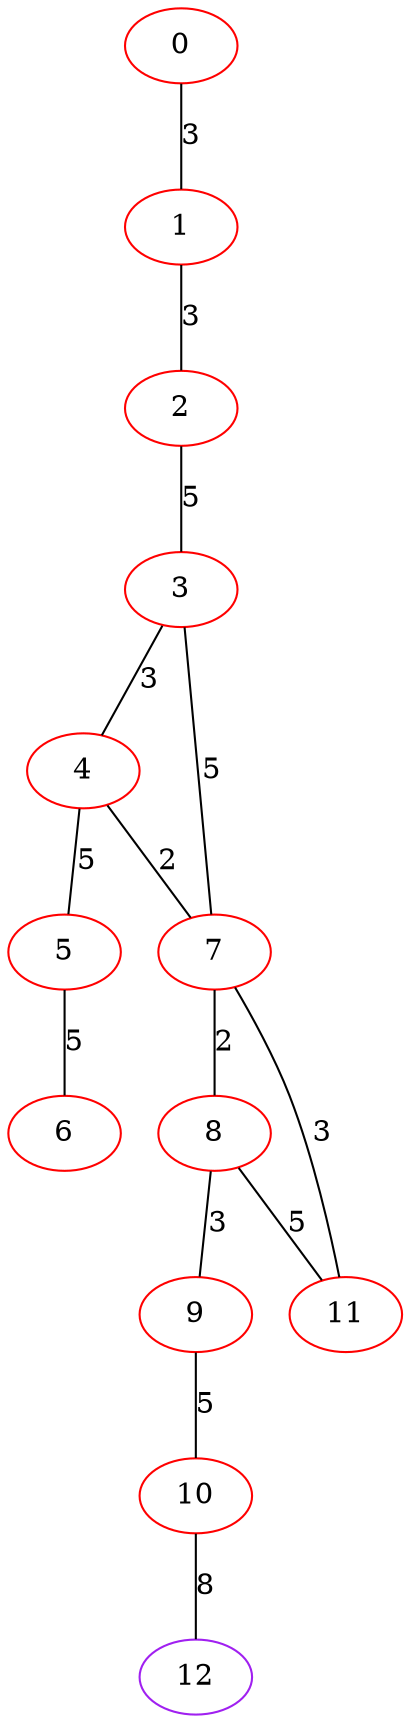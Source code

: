 graph "" {
0 [color=red, weight=1];
1 [color=red, weight=1];
2 [color=red, weight=1];
3 [color=red, weight=1];
4 [color=red, weight=1];
5 [color=red, weight=1];
6 [color=red, weight=1];
7 [color=red, weight=1];
8 [color=red, weight=1];
9 [color=red, weight=1];
10 [color=red, weight=1];
11 [color=red, weight=1];
12 [color=purple, weight=4];
0 -- 1  [key=0, label=3];
1 -- 2  [key=0, label=3];
2 -- 3  [key=0, label=5];
3 -- 4  [key=0, label=3];
3 -- 7  [key=0, label=5];
4 -- 5  [key=0, label=5];
4 -- 7  [key=0, label=2];
5 -- 6  [key=0, label=5];
7 -- 8  [key=0, label=2];
7 -- 11  [key=0, label=3];
8 -- 9  [key=0, label=3];
8 -- 11  [key=0, label=5];
9 -- 10  [key=0, label=5];
10 -- 12  [key=0, label=8];
}

